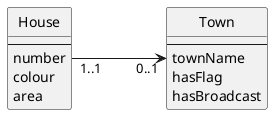 @startuml MayorDiagram

hide circle


class "Town" as Town {
  --
  townName
  hasFlag
  hasBroadcast
}


class "House" as House{
  --
  number
  colour
  area
}


Town "0..1" <-l- "1..1" House : "                 "


@enduml